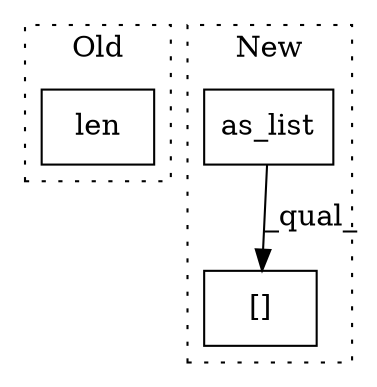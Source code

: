 digraph G {
subgraph cluster0 {
1 [label="len" a="32" s="20171,20187" l="4,1" shape="box"];
label = "Old";
style="dotted";
}
subgraph cluster1 {
2 [label="as_list" a="32" s="20459" l="9" shape="box"];
3 [label="[]" a="2" s="20434,20470" l="35,1" shape="box"];
label = "New";
style="dotted";
}
2 -> 3 [label="_qual_"];
}